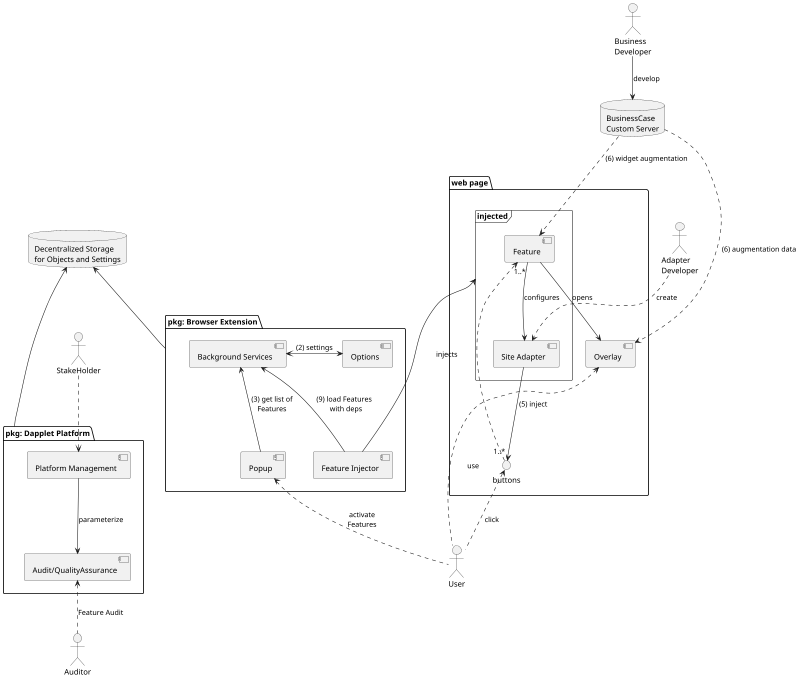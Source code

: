 @startuml "dapplet-extension"
scale 800*1200
skinparam componentStyle uml2

database "BusinessCase\nCustom Server" as BusinessCase

package "web page" as Webpage {
    [Overlay]
    frame "injected" {
        [Site Adapter] as Adapter
        [Feature]
        Feature "1..*" -down-> Adapter : configures 
        Feature --> Overlay : opens
    }
    () buttons "1..*" <-up- Adapter : (5) inject
}
actor User
actor Auditor
actor StakeHolder
actor "Business\nDeveloper" as BusDev
actor "Adapter\nDeveloper" as AdapterDev

User .up.> buttons : click
User .left.> Overlay : use

database "Decentralized Storage\nfor Objects and Settings" as Storage

package "pkg: Dapplet Platform" as Platform {
    [Audit/QualityAssurance] as AuditQA
    [Platform Management] as DappletDAO
}

package "pkg: Browser Extension" as Plugin {
    [Background Services] as Background
    [Popup]
    [Feature Injector] as ContentScriptInjector
    [Options]
    Background <-- ContentScriptInjector : (9) load Features \n with deps
    Background <-- Popup : (3) get list of\nFeatures
    ContentScriptInjector --> injected : injects

    Background <-> Options : (2) settings
    BusinessCase .down.> Feature : (6) widget augmentation
    BusinessCase .down.> Overlay : (6) augmentation data

    buttons ..> Feature
}

Platform -up-> Storage
Plugin -up-> Storage
User .up.> Popup : activate\nFeatures
Auditor .up.> AuditQA : Feature Audit
StakeHolder ..> DappletDAO
AdapterDev ..> Adapter : create
' Alignment Helper
Webpage -[hidden]- Plugin
Plugin -[hidden]- Platform
DappletDAO -down-> AuditQA : parameterize
BusDev -down-> BusinessCase: develop

@enduml